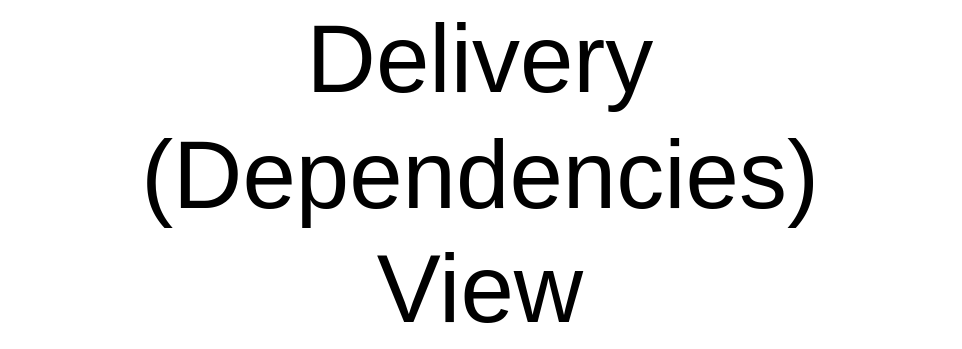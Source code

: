 <mxfile version="14.6.9" type="google"><diagram id="IW4ihPxNoriqcskZjFTv" name="DEPENDENCIES VIEW"><mxGraphModel dx="1711" dy="732" grid="1" gridSize="10" guides="1" tooltips="1" connect="1" arrows="1" fold="1" page="1" pageScale="1" pageWidth="827" pageHeight="1169" math="0" shadow="0"><root><mxCell id="0"/><mxCell id="1" parent="0"/><mxCell id="GohVmopX8r-fZazgb_ku-1" value="Delivery&lt;br&gt;(Dependencies)&lt;br&gt;View" style="text;html=1;strokeColor=none;fillColor=none;align=center;verticalAlign=middle;whiteSpace=wrap;rounded=0;fontSize=48;opacity=30;" parent="1" vertex="1"><mxGeometry x="160" y="280" width="480" height="160" as="geometry"/></mxCell></root></mxGraphModel></diagram></mxfile>